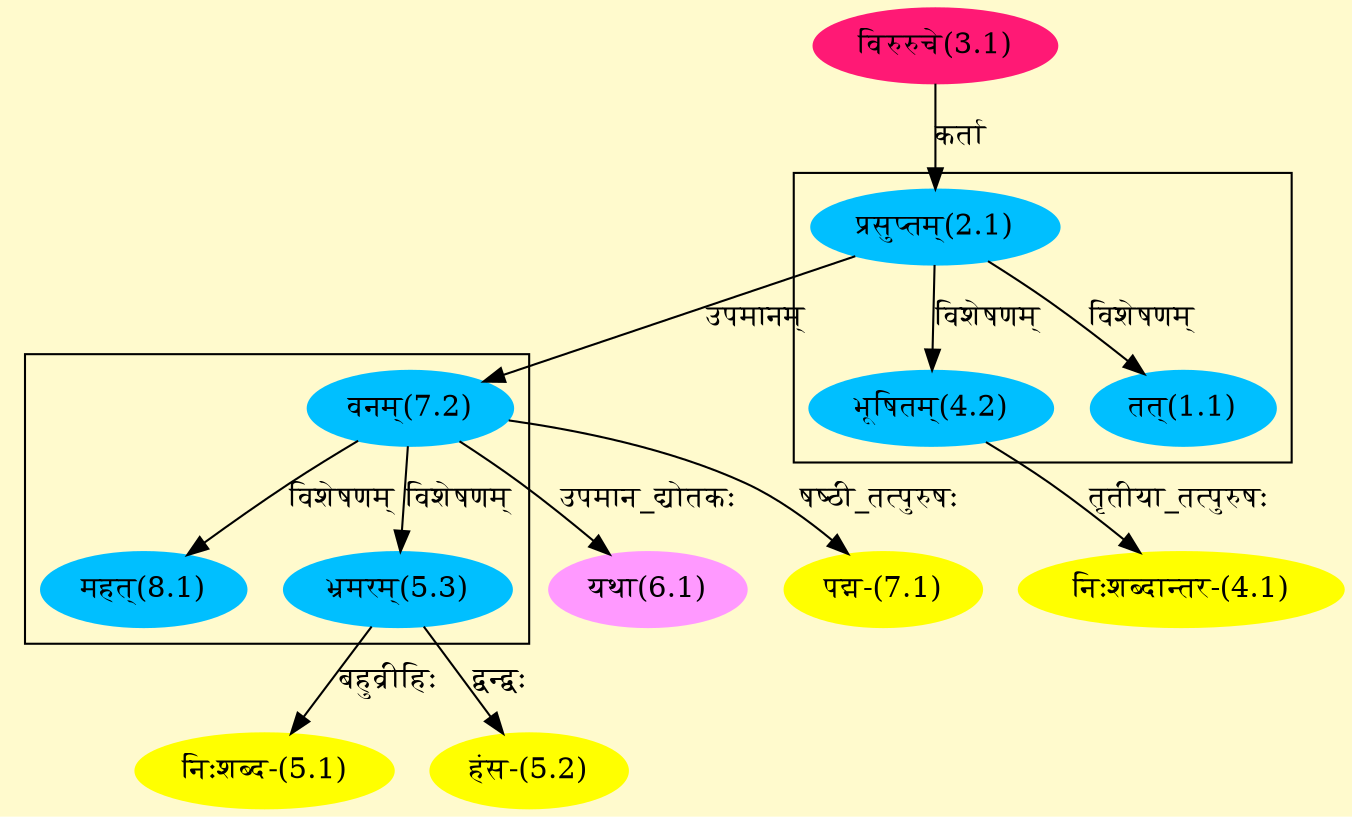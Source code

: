 digraph G{
rankdir=BT;
 compound=true;
 bgcolor="lemonchiffon1";

subgraph cluster_1{
Node1_1 [style=filled, color="#00BFFF" label = "तत्(1.1)"]
Node2_1 [style=filled, color="#00BFFF" label = "प्रसुप्तम्(2.1)"]
Node4_2 [style=filled, color="#00BFFF" label = "भूषितम्(4.2)"]

}

subgraph cluster_2{
Node5_3 [style=filled, color="#00BFFF" label = "भ्रमरम्(5.3)"]
Node7_2 [style=filled, color="#00BFFF" label = "वनम्(7.2)"]
Node8_1 [style=filled, color="#00BFFF" label = "महत्(8.1)"]

}
Node2_1 [style=filled, color="#00BFFF" label = "प्रसुप्तम्(2.1)"]
Node3_1 [style=filled, color="#FF1975" label = "विरुरुचे(3.1)"]
Node [style=filled, color="" label = "()"]
Node4_1 [style=filled, color="#FFFF00" label = "निःशब्दान्तर-(4.1)"]
Node4_2 [style=filled, color="#00BFFF" label = "भूषितम्(4.2)"]
Node5_1 [style=filled, color="#FFFF00" label = "निःशब्द-(5.1)"]
Node5_3 [style=filled, color="#00BFFF" label = "भ्रमरम्(5.3)"]
Node5_2 [style=filled, color="#FFFF00" label = "हंस-(5.2)"]
Node6_1 [style=filled, color="#FF99FF" label = "यथा(6.1)"]
Node7_2 [style=filled, color="#00BFFF" label = "वनम्(7.2)"]
Node7_1 [style=filled, color="#FFFF00" label = "पद्म-(7.1)"]
/* Start of Relations section */

Node1_1 -> Node2_1 [  label="विशेषणम्"  dir="back" ]
Node2_1 -> Node3_1 [  label="कर्ता"  dir="back" ]
Node4_1 -> Node4_2 [  label="तृतीया_तत्पुरुषः"  dir="back" ]
Node4_2 -> Node2_1 [  label="विशेषणम्"  dir="back" ]
Node5_1 -> Node5_3 [  label="बहुव्रीहिः"  dir="back" ]
Node5_2 -> Node5_3 [  label="द्वन्द्वः"  dir="back" ]
Node5_3 -> Node7_2 [  label="विशेषणम्"  dir="back" ]
Node6_1 -> Node7_2 [  label="उपमान_द्योतकः"  dir="back" ]
Node7_1 -> Node7_2 [  label="षष्ठी_तत्पुरुषः"  dir="back" ]
Node7_2 -> Node2_1 [  label="उपमानम्"  dir="back" ]
Node8_1 -> Node7_2 [  label="विशेषणम्"  dir="back" ]
}
